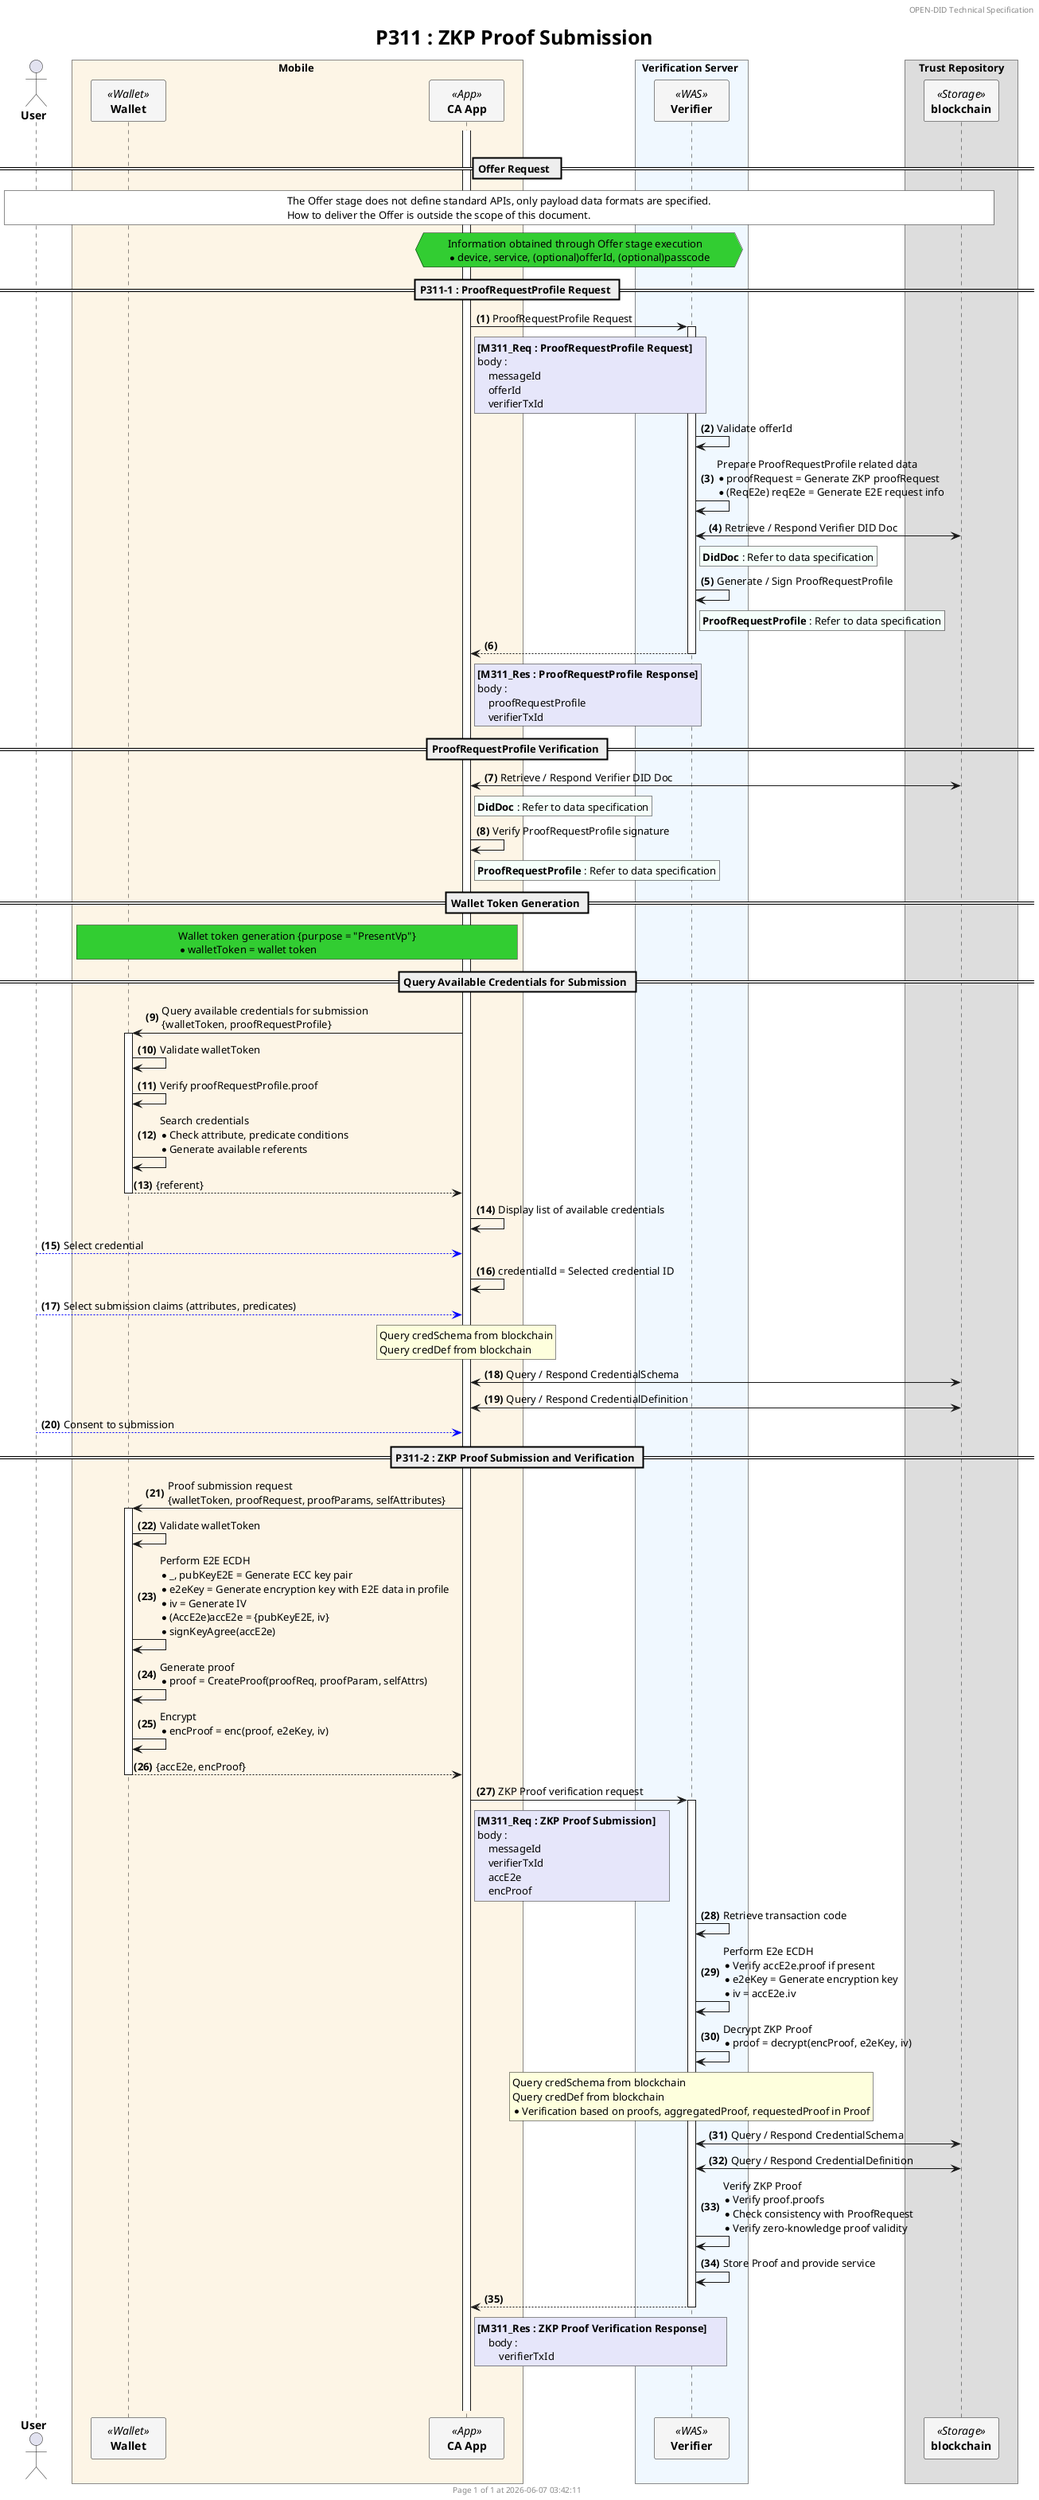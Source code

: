 @startuml P311_submit_zkp_proof_en
'- - - - - - - - - - - - - - - - - - - - - - - - - - - - - - - - - - - - - - - - - - - - - - - - - - - - - - - - - - -
' Settings
'- - - - - - - - - - - - - - - - - - - - - - - - - - - - - - - - - - - - - - - - - - - - - - - - - - - - - - - - - - -
'=== Header and Footer ===
header OPEN-DID Technical Specification
footer
  	Page %page% of %lastpage% at %date("yyyy-MM-dd hh:mm:ss")
end footer

'=== Title ===
title
	<size:25>P311 : ZKP Proof Submission </size>
end title

'=== Options ===
' Auto numbering: ex) "<b>000." => Display as 3-digit number with leading zeros
autonumber "<b>(#)</b>"
' Hide participant box at bottom of page
'hide footbox

'=== Participants ===
skinparam ParticipantPadding 20
skinparam BoxPadding 20
skinparam MaxMessageSize 500
skinparam MinClassWidth 80

actor "**User**" as USER

box Mobile #OldLace
    participant "**Wallet**" as WALLET <<Wallet>> #WhiteSmoke
    participant "**CA App**" as CA <<App>> #WhiteSmoke    
end box

box Verification Server #AliceBlue
    participant "**Verifier**" as SP <<WAS>> #WhiteSmoke
end box

box Trust Repository
    participant "**blockchain**" as BC <<Storage>> #WhiteSmoke
end box 

'- - - - - - - - - - - - - - - - - - - - - - - - - - - - - - - - - - - - - - - - - - - - - - - - - - - - - - - - - - -
' Constants
'- - - - - - - - - - - - - - - - - - - - - - - - - - - - - - - - - - - - - - - - - - - - - - - - - - - - - - - - - - -

!$refdoc = "Refer to separate document"
!$doc = "Refer to data specification"

'- - - - - - - - - - - - - - - - - - - - - - - - - - - - - - - - - - - - - - - - - - - - - - - - - - - - - - - - - - -
' Content
'- - - - - - - - - - - - - - - - - - - - - - - - - - - - - - - - - - - - - - - - - - - - - - - - - - - - - - - - - - -
|||

== Offer Request  ==

rnote across #white    
    The Offer stage does not define standard APIs, only payload data formats are specified.
    How to deliver the Offer is outside the scope of this document.
end note

hnote over CA, SP #LimeGreen
    Information obtained through Offer stage execution
    * device, service, (optional)offerId, (optional)passcode
end hnote

== P311-1 : ProofRequestProfile Request ==
activate CA

CA -> SP++ : ProofRequestProfile Request
rnote right of CA #Lavender
    **[M311_Req : ProofRequestProfile Request]**    
    body : 
        messageId
        offerId
        verifierTxId
end note

SP -> SP : Validate offerId

SP -> SP : Prepare ProofRequestProfile related data\
            \n* proofRequest = Generate ZKP proofRequest\
            \n* (ReqE2e) reqE2e = Generate E2E request info
SP <-> BC : Retrieve / Respond Verifier DID Doc

rnote right of SP #MintCream    
    **DidDoc** : $doc
end note
SP -> SP : Generate / Sign ProofRequestProfile
rnote right of SP #MintCream    
    **ProofRequestProfile** : $doc
end note

return
rnote right of CA #Lavender
    **[M311_Res : ProofRequestProfile Response]**
    body : 
        proofRequestProfile
        verifierTxId
end note

== ProofRequestProfile Verification ==

CA <-> BC : Retrieve / Respond Verifier DID Doc

rnote right of CA #MintCream    
    **DidDoc** : $doc
end note

CA -> CA : Verify ProofRequestProfile signature
rnote right of CA #MintCream    
    **ProofRequestProfile** : $doc
end note

== Wallet Token Generation ==

rnote over WALLET, CA #LimeGreen
    Wallet token generation {purpose = "PresentVp"}
    * walletToken = wallet token
end rnote

== Query Available Credentials for Submission ==

CA -> WALLET++ : Query available credentials for submission\n{walletToken, proofRequestProfile}

WALLET -> WALLET : Validate walletToken
WALLET -> WALLET : Verify proofRequestProfile.proof
WALLET -> WALLET : Search credentials\
        \n* Check attribute, predicate conditions\
        \n* Generate available referents

return {referent}

CA -> CA : Display list of available credentials

USER -[#Blue]-> CA : Select credential
CA -> CA : credentialId = Selected credential ID

USER -[#Blue]-> CA : Select submission claims (attributes, predicates)

rnote over CA
    Query credSchema from blockchain
    Query credDef from blockchain
end note

CA <-> BC : Query / Respond CredentialSchema
CA <-> BC : Query / Respond CredentialDefinition

USER -[#Blue]-> CA : Consent to submission

== P311-2 : ZKP Proof Submission and Verification ==

CA -> WALLET++ : Proof submission request\n{walletToken, proofRequest, proofParams, selfAttributes}

WALLET -> WALLET : Validate walletToken

WALLET -> WALLET : Perform E2E ECDH\
        \n* _, pubKeyE2E = Generate ECC key pair\
        \n* e2eKey = Generate encryption key with E2E data in profile\
        \n* iv = Generate IV\
        \n* (AccE2e)accE2e = {pubKeyE2E, iv}\
        \n* signKeyAgree(accE2e)

WALLET -> WALLET : Generate proof\
        \n* proof = CreateProof(proofReq, proofParam, selfAttrs)

WALLET -> WALLET : Encrypt\
        \n* encProof = enc(proof, e2eKey, iv)

return {accE2e, encProof}

CA -> SP++ : ZKP Proof verification request
rnote right of CA #Lavender
    **[M311_Req : ZKP Proof Submission]**    
    body : 
        messageId
        verifierTxId
        accE2e
        encProof
end note

SP -> SP : Retrieve transaction code
SP -> SP : Perform E2e ECDH\
        \n* Verify accE2e.proof if present\
        \n* e2eKey = Generate encryption key\
        \n* iv = accE2e.iv
        
SP -> SP : Decrypt ZKP Proof\
        \n* proof = decrypt(encProof, e2eKey, iv)

rnote over SP
    Query credSchema from blockchain
    Query credDef from blockchain
    * Verification based on proofs, aggregatedProof, requestedProof in Proof
end note

SP <-> BC : Query / Respond CredentialSchema
SP <-> BC : Query / Respond CredentialDefinition

SP -> SP : Verify ZKP Proof\
        \n* Verify proof.proofs\
        \n* Check consistency with ProofRequest\
        \n* Verify zero-knowledge proof validity

SP -> SP : Store Proof and provide service

return
rnote right of CA #Lavender
    **[M311_Res : ZKP Proof Verification Response]**      
        body : 
            verifierTxId        
end note

|||
|||
@enduml